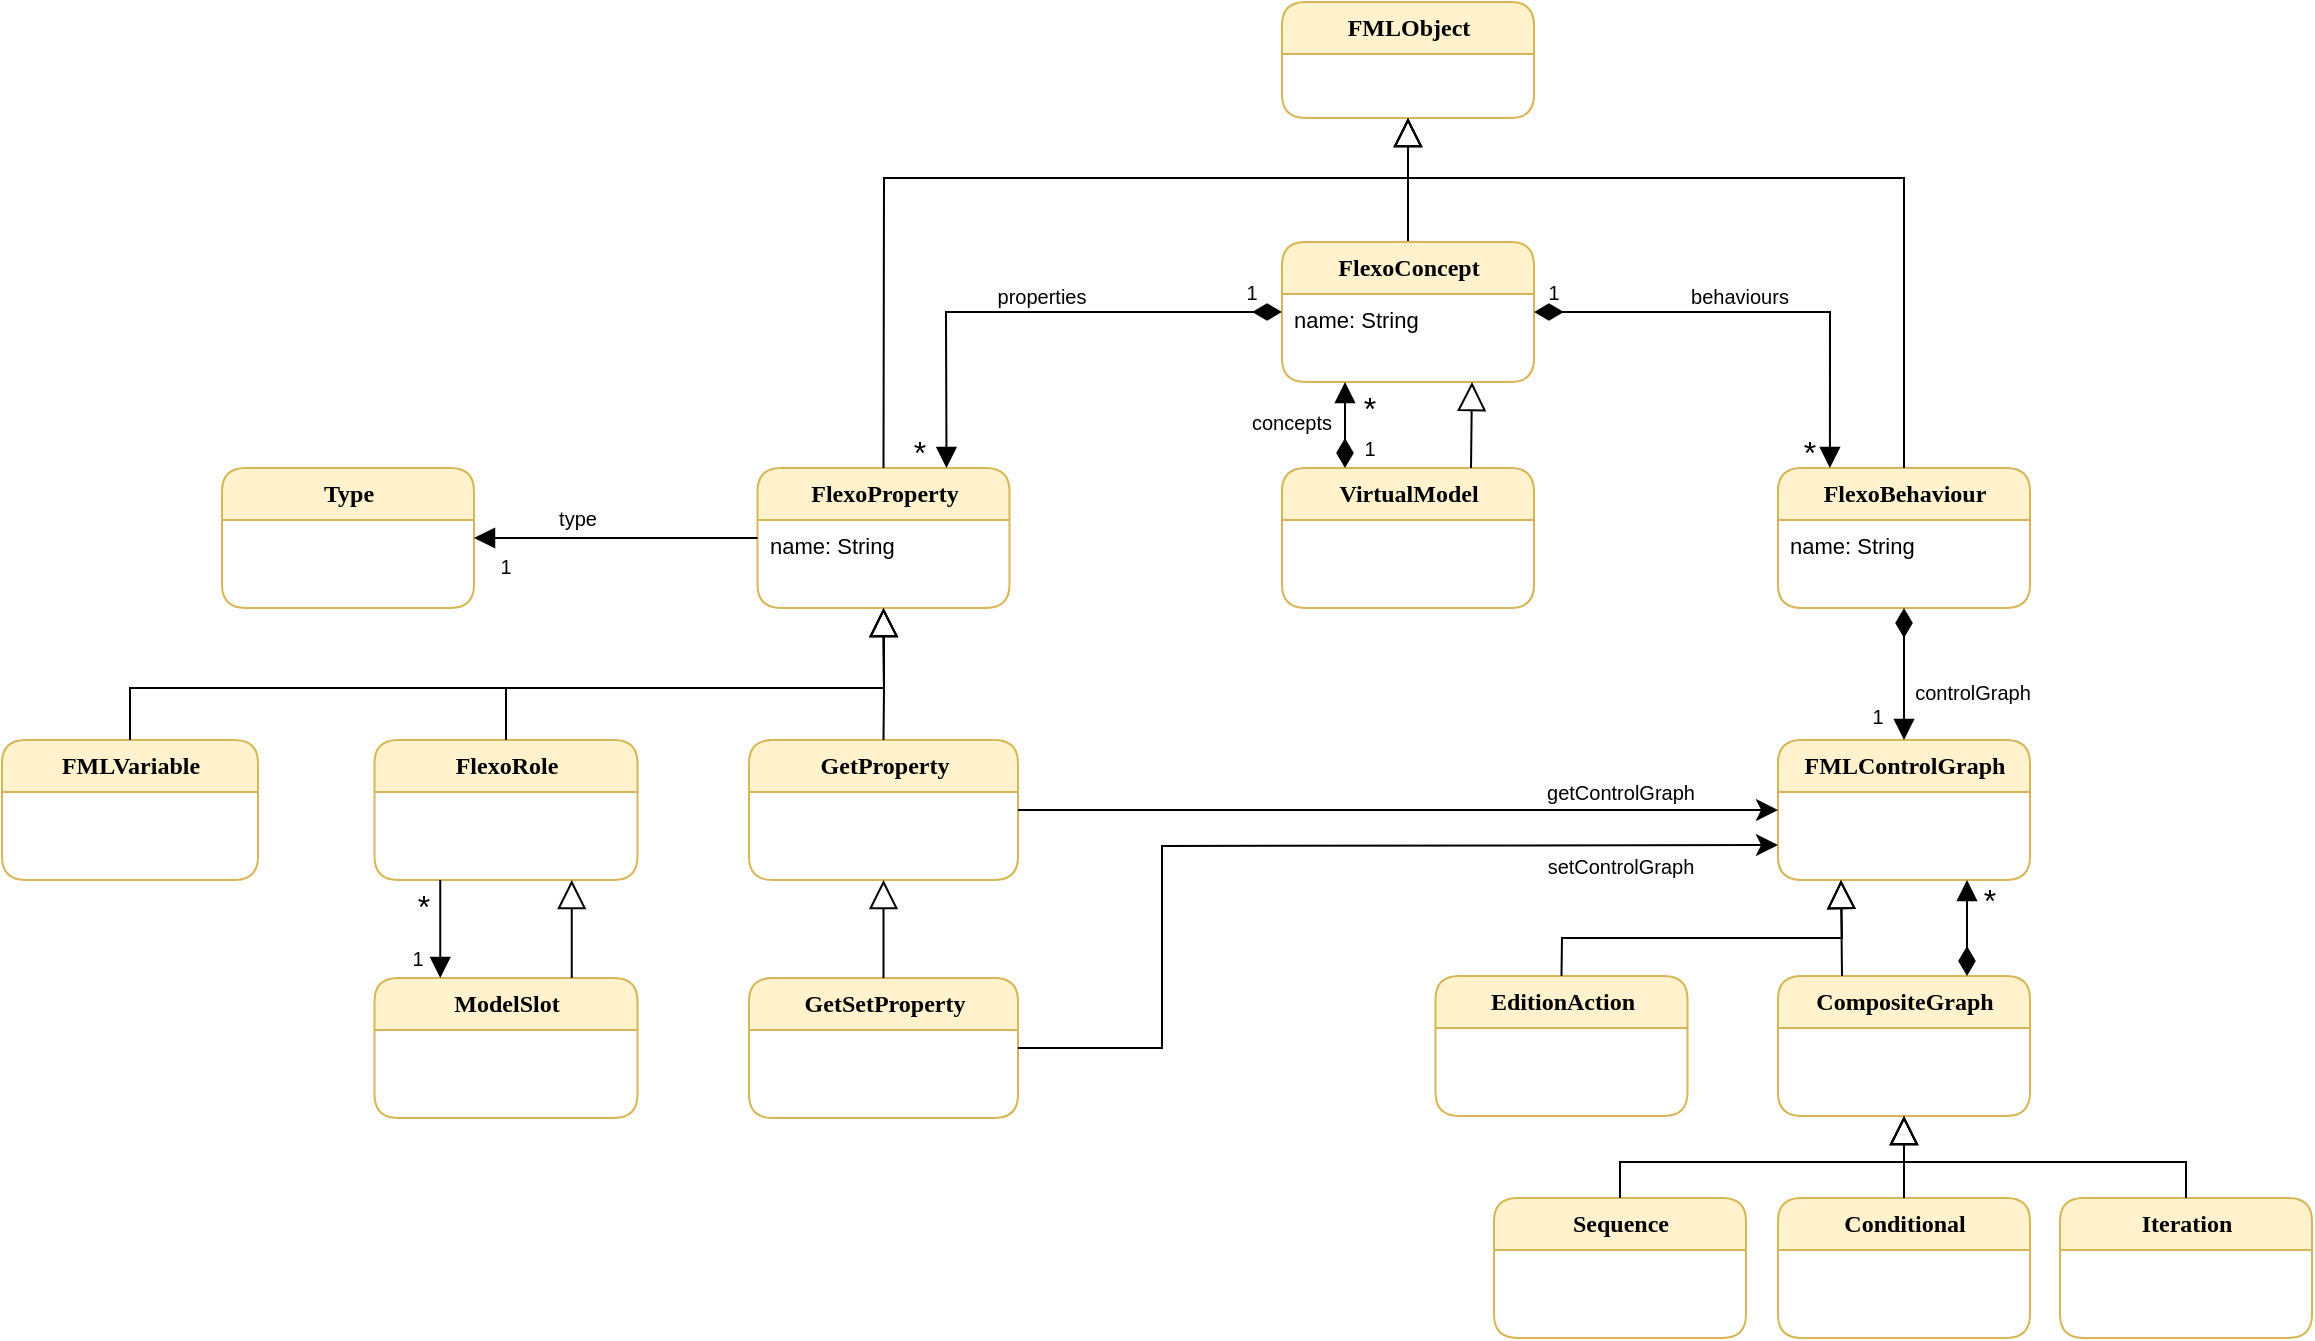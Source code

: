 <mxfile version="15.3.7" type="github">
  <diagram id="sEFRr4wUanCQYCdafpWD" name="Page-1">
    <mxGraphModel dx="2027" dy="1858" grid="1" gridSize="10" guides="1" tooltips="1" connect="1" arrows="1" fold="1" page="1" pageScale="1" pageWidth="850" pageHeight="1100" math="0" shadow="0">
      <root>
        <mxCell id="0" />
        <mxCell id="1" parent="0" />
        <mxCell id="y19e_6FGH_JvGNeWYl3u-1" value="&lt;font style=&quot;font-size: 12px&quot;&gt;&lt;b&gt;FMLObject&lt;/b&gt;&lt;/font&gt;" style="swimlane;html=1;fontStyle=0;childLayout=stackLayout;horizontal=1;startSize=26;fillColor=#fff2cc;horizontalStack=0;resizeParent=1;resizeLast=0;collapsible=1;marginBottom=0;swimlaneFillColor=#ffffff;rounded=1;shadow=0;comic=0;labelBackgroundColor=none;strokeWidth=1;fontFamily=Verdana;fontSize=10;align=center;strokeColor=#d6b656;sketch=0;swimlaneLine=1;glass=0;" parent="1" vertex="1">
          <mxGeometry x="-90" y="-1080" width="126" height="58" as="geometry" />
        </mxCell>
        <mxCell id="y19e_6FGH_JvGNeWYl3u-2" value="" style="endArrow=block;endSize=12;endFill=0;html=1;exitX=0.5;exitY=0;exitDx=0;exitDy=0;rounded=0;" parent="1" source="y19e_6FGH_JvGNeWYl3u-3" target="y19e_6FGH_JvGNeWYl3u-1" edge="1">
          <mxGeometry width="160" relative="1" as="geometry">
            <mxPoint x="-311" y="-620" as="sourcePoint" />
            <mxPoint x="-136" y="-682" as="targetPoint" />
          </mxGeometry>
        </mxCell>
        <mxCell id="y19e_6FGH_JvGNeWYl3u-3" value="&lt;font style=&quot;font-size: 12px&quot;&gt;&lt;b&gt;FlexoConcept&lt;/b&gt;&lt;/font&gt;" style="swimlane;html=1;fontStyle=0;childLayout=stackLayout;horizontal=1;startSize=26;fillColor=#fff2cc;horizontalStack=0;resizeParent=1;resizeLast=0;collapsible=1;marginBottom=0;swimlaneFillColor=#ffffff;rounded=1;shadow=0;comic=0;labelBackgroundColor=none;strokeWidth=1;fontFamily=Verdana;fontSize=10;align=center;strokeColor=#d6b656;" parent="1" vertex="1">
          <mxGeometry x="-90" y="-960" width="126" height="70" as="geometry" />
        </mxCell>
        <mxCell id="y19e_6FGH_JvGNeWYl3u-4" value="name: String" style="text;html=1;strokeColor=none;fillColor=none;align=left;verticalAlign=top;spacingLeft=4;spacingRight=4;whiteSpace=wrap;overflow=hidden;rotatable=0;points=[[0,0.5],[1,0.5]];portConstraint=eastwest;fontSize=11;" parent="y19e_6FGH_JvGNeWYl3u-3" vertex="1">
          <mxGeometry y="26" width="126" height="18" as="geometry" />
        </mxCell>
        <mxCell id="y19e_6FGH_JvGNeWYl3u-5" value="&lt;font style=&quot;font-size: 12px&quot;&gt;&lt;b&gt;FlexoProperty&lt;/b&gt;&lt;/font&gt;" style="swimlane;html=1;fontStyle=0;childLayout=stackLayout;horizontal=1;startSize=26;fillColor=#fff2cc;horizontalStack=0;resizeParent=1;resizeLast=0;collapsible=1;marginBottom=0;swimlaneFillColor=#ffffff;rounded=1;shadow=0;comic=0;labelBackgroundColor=none;strokeWidth=1;fontFamily=Verdana;fontSize=10;align=center;strokeColor=#d6b656;" parent="1" vertex="1">
          <mxGeometry x="-352.25" y="-847" width="126" height="70" as="geometry" />
        </mxCell>
        <mxCell id="y19e_6FGH_JvGNeWYl3u-6" value="name: String" style="text;html=1;strokeColor=none;fillColor=none;align=left;verticalAlign=top;spacingLeft=4;spacingRight=4;whiteSpace=wrap;overflow=hidden;rotatable=0;points=[[0,0.5],[1,0.5]];portConstraint=eastwest;fontSize=11;" parent="y19e_6FGH_JvGNeWYl3u-5" vertex="1">
          <mxGeometry y="26" width="126" height="18" as="geometry" />
        </mxCell>
        <mxCell id="y19e_6FGH_JvGNeWYl3u-7" value="" style="endArrow=block;html=1;fontSize=10;entryX=0.75;entryY=0;entryDx=0;entryDy=0;exitX=0;exitY=0.5;exitDx=0;exitDy=0;endFill=1;endSize=8;startArrow=diamondThin;startFill=1;startSize=12;rounded=0;" parent="1" source="y19e_6FGH_JvGNeWYl3u-4" target="y19e_6FGH_JvGNeWYl3u-5" edge="1">
          <mxGeometry width="50" height="50" relative="1" as="geometry">
            <mxPoint x="-158" y="-925" as="sourcePoint" />
            <mxPoint x="-182" y="-840" as="targetPoint" />
            <Array as="points">
              <mxPoint x="-258" y="-925" />
            </Array>
          </mxGeometry>
        </mxCell>
        <mxCell id="y19e_6FGH_JvGNeWYl3u-8" value="&lt;font style=&quot;font-size: 16px&quot;&gt;*&lt;/font&gt;" style="text;html=1;strokeColor=none;fillColor=none;align=center;verticalAlign=middle;whiteSpace=wrap;rounded=0;fontSize=10;" parent="1" vertex="1">
          <mxGeometry x="-276" y="-865" width="10" height="20" as="geometry" />
        </mxCell>
        <mxCell id="y19e_6FGH_JvGNeWYl3u-9" value="1" style="text;html=1;strokeColor=none;fillColor=none;align=center;verticalAlign=middle;whiteSpace=wrap;rounded=0;fontSize=10;" parent="1" vertex="1">
          <mxGeometry x="-115" y="-945" width="20" height="20" as="geometry" />
        </mxCell>
        <mxCell id="y19e_6FGH_JvGNeWYl3u-10" value="properties" style="text;html=1;strokeColor=none;fillColor=none;align=center;verticalAlign=middle;whiteSpace=wrap;rounded=0;fontSize=10;" parent="1" vertex="1">
          <mxGeometry x="-240" y="-943" width="60" height="20" as="geometry" />
        </mxCell>
        <mxCell id="y19e_6FGH_JvGNeWYl3u-11" value="&lt;font style=&quot;font-size: 12px&quot;&gt;&lt;b&gt;Type&lt;/b&gt;&lt;/font&gt;" style="swimlane;html=1;fontStyle=0;childLayout=stackLayout;horizontal=1;startSize=26;fillColor=#fff2cc;horizontalStack=0;resizeParent=1;resizeLast=0;collapsible=1;marginBottom=0;swimlaneFillColor=#ffffff;rounded=1;shadow=0;comic=0;labelBackgroundColor=none;strokeWidth=1;fontFamily=Verdana;fontSize=10;align=center;strokeColor=#d6b656;" parent="1" vertex="1">
          <mxGeometry x="-620" y="-847" width="126" height="70" as="geometry" />
        </mxCell>
        <mxCell id="y19e_6FGH_JvGNeWYl3u-12" value="" style="endArrow=block;html=1;fontSize=10;endFill=1;rounded=0;startSize=6;endSize=8;entryX=1;entryY=0.5;entryDx=0;entryDy=0;exitX=0;exitY=0.5;exitDx=0;exitDy=0;" parent="1" source="y19e_6FGH_JvGNeWYl3u-6" target="y19e_6FGH_JvGNeWYl3u-11" edge="1">
          <mxGeometry width="50" height="50" relative="1" as="geometry">
            <mxPoint x="-370" y="-790" as="sourcePoint" />
            <mxPoint x="-470" y="-860" as="targetPoint" />
          </mxGeometry>
        </mxCell>
        <mxCell id="y19e_6FGH_JvGNeWYl3u-13" value="type" style="text;html=1;strokeColor=none;fillColor=none;align=center;verticalAlign=middle;whiteSpace=wrap;rounded=0;fontSize=10;" parent="1" vertex="1">
          <mxGeometry x="-472.25" y="-832" width="60" height="20" as="geometry" />
        </mxCell>
        <mxCell id="y19e_6FGH_JvGNeWYl3u-17" value="&lt;font style=&quot;font-size: 12px&quot;&gt;&lt;b&gt;FMLVariable&lt;/b&gt;&lt;/font&gt;" style="swimlane;html=1;fontStyle=0;childLayout=stackLayout;horizontal=1;startSize=26;fillColor=#fff2cc;horizontalStack=0;resizeParent=1;resizeLast=0;collapsible=1;marginBottom=0;swimlaneFillColor=#ffffff;rounded=1;shadow=0;comic=0;labelBackgroundColor=none;strokeWidth=1;fontFamily=Verdana;fontSize=10;align=center;strokeColor=#d6b656;" parent="1" vertex="1">
          <mxGeometry x="-730" y="-711" width="128" height="70" as="geometry" />
        </mxCell>
        <mxCell id="y19e_6FGH_JvGNeWYl3u-19" value="&lt;font style=&quot;font-size: 12px&quot;&gt;&lt;b&gt;FlexoRole&lt;/b&gt;&lt;/font&gt;" style="swimlane;html=1;fontStyle=0;childLayout=stackLayout;horizontal=1;startSize=26;fillColor=#fff2cc;horizontalStack=0;resizeParent=1;resizeLast=0;collapsible=1;marginBottom=0;swimlaneFillColor=#ffffff;rounded=1;shadow=0;comic=0;labelBackgroundColor=none;strokeWidth=1;fontFamily=Verdana;fontSize=10;align=center;strokeColor=#d6b656;" parent="1" vertex="1">
          <mxGeometry x="-543.75" y="-711" width="131.5" height="70" as="geometry" />
        </mxCell>
        <mxCell id="y19e_6FGH_JvGNeWYl3u-21" value="&lt;font style=&quot;font-size: 12px&quot;&gt;&lt;b&gt;GetProperty&lt;/b&gt;&lt;/font&gt;" style="swimlane;html=1;fontStyle=0;childLayout=stackLayout;horizontal=1;startSize=26;fillColor=#fff2cc;horizontalStack=0;resizeParent=1;resizeLast=0;collapsible=1;marginBottom=0;swimlaneFillColor=#ffffff;rounded=1;shadow=0;comic=0;labelBackgroundColor=none;strokeWidth=1;fontFamily=Verdana;fontSize=10;align=center;strokeColor=#d6b656;" parent="1" vertex="1">
          <mxGeometry x="-356.5" y="-711" width="134.5" height="70" as="geometry" />
        </mxCell>
        <mxCell id="y19e_6FGH_JvGNeWYl3u-22" value="&lt;font style=&quot;font-size: 12px&quot;&gt;&lt;b&gt;GetSetProperty&lt;/b&gt;&lt;/font&gt;" style="swimlane;html=1;fontStyle=0;childLayout=stackLayout;horizontal=1;startSize=26;fillColor=#fff2cc;horizontalStack=0;resizeParent=1;resizeLast=0;collapsible=1;marginBottom=0;swimlaneFillColor=#ffffff;rounded=1;shadow=0;comic=0;labelBackgroundColor=none;strokeWidth=1;fontFamily=Verdana;fontSize=10;align=center;strokeColor=#d6b656;" parent="1" vertex="1">
          <mxGeometry x="-356.5" y="-592" width="134.5" height="70" as="geometry" />
        </mxCell>
        <mxCell id="y19e_6FGH_JvGNeWYl3u-23" value="&lt;font style=&quot;font-size: 12px&quot;&gt;&lt;b&gt;VirtualModel&lt;/b&gt;&lt;/font&gt;" style="swimlane;html=1;fontStyle=0;childLayout=stackLayout;horizontal=1;startSize=26;fillColor=#fff2cc;horizontalStack=0;resizeParent=1;resizeLast=0;collapsible=1;marginBottom=0;swimlaneFillColor=#ffffff;rounded=1;shadow=0;comic=0;labelBackgroundColor=none;strokeWidth=1;fontFamily=Verdana;fontSize=10;align=center;strokeColor=#d6b656;" parent="1" vertex="1">
          <mxGeometry x="-90" y="-847" width="126" height="70" as="geometry" />
        </mxCell>
        <mxCell id="y19e_6FGH_JvGNeWYl3u-24" value="" style="endArrow=block;endSize=12;endFill=0;html=1;exitX=0.75;exitY=0;exitDx=0;exitDy=0;rounded=0;" parent="1" source="y19e_6FGH_JvGNeWYl3u-23" edge="1">
          <mxGeometry width="160" relative="1" as="geometry">
            <mxPoint x="-17" y="-950" as="sourcePoint" />
            <mxPoint x="5" y="-890" as="targetPoint" />
          </mxGeometry>
        </mxCell>
        <mxCell id="y19e_6FGH_JvGNeWYl3u-25" value="" style="endArrow=block;html=1;fontSize=10;entryX=0.25;entryY=1;entryDx=0;entryDy=0;exitX=0.25;exitY=0;exitDx=0;exitDy=0;endFill=1;endSize=8;startArrow=diamondThin;startFill=1;startSize=12;" parent="1" source="y19e_6FGH_JvGNeWYl3u-23" target="y19e_6FGH_JvGNeWYl3u-3" edge="1">
          <mxGeometry width="50" height="50" relative="1" as="geometry">
            <mxPoint x="-86" y="-863" as="sourcePoint" />
            <mxPoint x="-190" y="-863" as="targetPoint" />
          </mxGeometry>
        </mxCell>
        <mxCell id="y19e_6FGH_JvGNeWYl3u-26" value="1" style="text;html=1;strokeColor=none;fillColor=none;align=center;verticalAlign=middle;whiteSpace=wrap;rounded=0;fontSize=10;" parent="1" vertex="1">
          <mxGeometry x="-56" y="-867" width="20" height="20" as="geometry" />
        </mxCell>
        <mxCell id="y19e_6FGH_JvGNeWYl3u-27" value="&lt;font style=&quot;font-size: 16px&quot;&gt;*&lt;/font&gt;" style="text;html=1;strokeColor=none;fillColor=none;align=center;verticalAlign=middle;whiteSpace=wrap;rounded=0;fontSize=10;" parent="1" vertex="1">
          <mxGeometry x="-51" y="-887" width="10" height="20" as="geometry" />
        </mxCell>
        <mxCell id="y19e_6FGH_JvGNeWYl3u-33" value="" style="endArrow=block;endSize=12;endFill=0;html=1;exitX=0.5;exitY=0;exitDx=0;exitDy=0;rounded=0;entryX=0.5;entryY=1;entryDx=0;entryDy=0;" parent="1" source="y19e_6FGH_JvGNeWYl3u-17" target="y19e_6FGH_JvGNeWYl3u-5" edge="1">
          <mxGeometry width="160" relative="1" as="geometry">
            <mxPoint x="-867" y="-707" as="sourcePoint" />
            <mxPoint x="-349" y="-767" as="targetPoint" />
            <Array as="points">
              <mxPoint x="-666" y="-737" />
              <mxPoint x="-289" y="-737" />
            </Array>
          </mxGeometry>
        </mxCell>
        <mxCell id="y19e_6FGH_JvGNeWYl3u-34" value="" style="endArrow=block;endSize=12;endFill=0;html=1;exitX=0.5;exitY=0;exitDx=0;exitDy=0;rounded=0;entryX=0.5;entryY=1;entryDx=0;entryDy=0;" parent="1" source="y19e_6FGH_JvGNeWYl3u-19" target="y19e_6FGH_JvGNeWYl3u-5" edge="1">
          <mxGeometry width="160" relative="1" as="geometry">
            <mxPoint x="-728" y="-707" as="sourcePoint" />
            <mxPoint x="-312" y="-767" as="targetPoint" />
            <Array as="points">
              <mxPoint x="-478" y="-737" />
              <mxPoint x="-289" y="-737" />
            </Array>
          </mxGeometry>
        </mxCell>
        <mxCell id="y19e_6FGH_JvGNeWYl3u-36" value="" style="endArrow=block;endSize=12;endFill=0;html=1;exitX=0.5;exitY=0;exitDx=0;exitDy=0;rounded=0;entryX=0.5;entryY=1;entryDx=0;entryDy=0;" parent="1" source="y19e_6FGH_JvGNeWYl3u-21" target="y19e_6FGH_JvGNeWYl3u-5" edge="1">
          <mxGeometry width="160" relative="1" as="geometry">
            <mxPoint x="-433.5" y="-707" as="sourcePoint" />
            <mxPoint x="-349" y="-767" as="targetPoint" />
            <Array as="points">
              <mxPoint x="-289" y="-737" />
            </Array>
          </mxGeometry>
        </mxCell>
        <mxCell id="y19e_6FGH_JvGNeWYl3u-37" value="" style="endArrow=block;endSize=12;endFill=0;html=1;exitX=0.5;exitY=0;exitDx=0;exitDy=0;rounded=0;entryX=0.5;entryY=1;entryDx=0;entryDy=0;" parent="1" source="y19e_6FGH_JvGNeWYl3u-22" target="y19e_6FGH_JvGNeWYl3u-21" edge="1">
          <mxGeometry width="160" relative="1" as="geometry">
            <mxPoint x="-279.25" y="-701" as="sourcePoint" />
            <mxPoint x="-349" y="-761" as="targetPoint" />
          </mxGeometry>
        </mxCell>
        <mxCell id="y19e_6FGH_JvGNeWYl3u-38" value="&lt;div&gt;&lt;font style=&quot;font-size: 12px&quot;&gt;&lt;b&gt;ModelSlot&lt;/b&gt;&lt;/font&gt;&lt;/div&gt;" style="swimlane;html=1;fontStyle=0;childLayout=stackLayout;horizontal=1;startSize=26;fillColor=#fff2cc;horizontalStack=0;resizeParent=1;resizeLast=0;collapsible=1;marginBottom=0;swimlaneFillColor=#ffffff;rounded=1;shadow=0;comic=0;labelBackgroundColor=none;strokeWidth=1;fontFamily=Verdana;fontSize=10;align=center;strokeColor=#d6b656;" parent="1" vertex="1">
          <mxGeometry x="-543.75" y="-592" width="131.5" height="70" as="geometry" />
        </mxCell>
        <mxCell id="y19e_6FGH_JvGNeWYl3u-39" value="" style="endArrow=block;endSize=12;endFill=0;html=1;exitX=0.75;exitY=0;exitDx=0;exitDy=0;rounded=0;entryX=0.75;entryY=1;entryDx=0;entryDy=0;" parent="1" source="y19e_6FGH_JvGNeWYl3u-38" target="y19e_6FGH_JvGNeWYl3u-19" edge="1">
          <mxGeometry width="160" relative="1" as="geometry">
            <mxPoint x="-468" y="-701" as="sourcePoint" />
            <mxPoint x="-493.75" y="-621" as="targetPoint" />
          </mxGeometry>
        </mxCell>
        <mxCell id="y19e_6FGH_JvGNeWYl3u-40" value="&lt;font style=&quot;font-size: 12px&quot;&gt;&lt;b&gt;FlexoBehaviour&lt;/b&gt;&lt;/font&gt;" style="swimlane;html=1;fontStyle=0;childLayout=stackLayout;horizontal=1;startSize=26;fillColor=#fff2cc;horizontalStack=0;resizeParent=1;resizeLast=0;collapsible=1;marginBottom=0;swimlaneFillColor=#ffffff;rounded=1;shadow=0;comic=0;labelBackgroundColor=none;strokeWidth=1;fontFamily=Verdana;fontSize=10;align=center;strokeColor=#d6b656;" parent="1" vertex="1">
          <mxGeometry x="158" y="-847" width="126" height="70" as="geometry" />
        </mxCell>
        <mxCell id="y19e_6FGH_JvGNeWYl3u-41" value="name: String" style="text;html=1;strokeColor=none;fillColor=none;align=left;verticalAlign=top;spacingLeft=4;spacingRight=4;whiteSpace=wrap;overflow=hidden;rotatable=0;points=[[0,0.5],[1,0.5]];portConstraint=eastwest;fontSize=11;" parent="y19e_6FGH_JvGNeWYl3u-40" vertex="1">
          <mxGeometry y="26" width="126" height="18" as="geometry" />
        </mxCell>
        <mxCell id="y19e_6FGH_JvGNeWYl3u-42" value="" style="endArrow=block;html=1;fontSize=10;entryX=0.206;entryY=0;entryDx=0;entryDy=0;exitX=1;exitY=0.5;exitDx=0;exitDy=0;endFill=1;endSize=8;startArrow=diamondThin;startFill=1;startSize=12;entryPerimeter=0;rounded=0;" parent="1" source="y19e_6FGH_JvGNeWYl3u-4" target="y19e_6FGH_JvGNeWYl3u-40" edge="1">
          <mxGeometry width="50" height="50" relative="1" as="geometry">
            <mxPoint x="192" y="-843" as="sourcePoint" />
            <mxPoint x="88" y="-843" as="targetPoint" />
            <Array as="points">
              <mxPoint x="184" y="-925" />
            </Array>
          </mxGeometry>
        </mxCell>
        <mxCell id="y19e_6FGH_JvGNeWYl3u-43" value="&lt;font style=&quot;font-size: 16px&quot;&gt;*&lt;/font&gt;" style="text;html=1;strokeColor=none;fillColor=none;align=center;verticalAlign=middle;whiteSpace=wrap;rounded=0;fontSize=10;" parent="1" vertex="1">
          <mxGeometry x="169" y="-861" width="10" height="12" as="geometry" />
        </mxCell>
        <mxCell id="y19e_6FGH_JvGNeWYl3u-44" value="1" style="text;html=1;strokeColor=none;fillColor=none;align=center;verticalAlign=middle;whiteSpace=wrap;rounded=0;fontSize=10;" parent="1" vertex="1">
          <mxGeometry x="36" y="-945" width="20" height="20" as="geometry" />
        </mxCell>
        <mxCell id="y19e_6FGH_JvGNeWYl3u-45" value="behaviours" style="text;html=1;strokeColor=none;fillColor=none;align=center;verticalAlign=middle;whiteSpace=wrap;rounded=0;fontSize=10;" parent="1" vertex="1">
          <mxGeometry x="109" y="-943" width="60" height="20" as="geometry" />
        </mxCell>
        <mxCell id="y19e_6FGH_JvGNeWYl3u-46" value="&lt;font style=&quot;font-size: 12px&quot;&gt;&lt;b&gt;FMLControlGraph&lt;/b&gt;&lt;/font&gt;" style="swimlane;html=1;fontStyle=0;childLayout=stackLayout;horizontal=1;startSize=26;fillColor=#fff2cc;horizontalStack=0;resizeParent=1;resizeLast=0;collapsible=1;marginBottom=0;swimlaneFillColor=#ffffff;rounded=1;shadow=0;comic=0;labelBackgroundColor=none;strokeWidth=1;fontFamily=Verdana;fontSize=10;align=center;strokeColor=#d6b656;" parent="1" vertex="1">
          <mxGeometry x="158" y="-711" width="126" height="70" as="geometry" />
        </mxCell>
        <mxCell id="y19e_6FGH_JvGNeWYl3u-48" value="" style="endArrow=block;html=1;fontSize=10;entryX=0.5;entryY=0;entryDx=0;entryDy=0;exitX=0.5;exitY=1;exitDx=0;exitDy=0;endFill=1;endSize=8;startArrow=diamondThin;startFill=1;startSize=12;" parent="1" source="y19e_6FGH_JvGNeWYl3u-40" target="y19e_6FGH_JvGNeWYl3u-46" edge="1">
          <mxGeometry width="50" height="50" relative="1" as="geometry">
            <mxPoint x="120.25" y="-841" as="sourcePoint" />
            <mxPoint x="120.25" y="-901" as="targetPoint" />
          </mxGeometry>
        </mxCell>
        <mxCell id="y19e_6FGH_JvGNeWYl3u-49" value="1" style="text;html=1;strokeColor=none;fillColor=none;align=center;verticalAlign=middle;whiteSpace=wrap;rounded=0;fontSize=10;" parent="1" vertex="1">
          <mxGeometry x="-488" y="-808" width="20" height="20" as="geometry" />
        </mxCell>
        <mxCell id="y19e_6FGH_JvGNeWYl3u-52" value="1" style="text;html=1;strokeColor=none;fillColor=none;align=center;verticalAlign=middle;whiteSpace=wrap;rounded=0;fontSize=10;" parent="1" vertex="1">
          <mxGeometry x="-532.25" y="-612" width="20" height="20" as="geometry" />
        </mxCell>
        <mxCell id="y19e_6FGH_JvGNeWYl3u-53" value="&lt;font style=&quot;font-size: 16px&quot;&gt;*&lt;/font&gt;" style="text;html=1;strokeColor=none;fillColor=none;align=center;verticalAlign=middle;whiteSpace=wrap;rounded=0;fontSize=10;" parent="1" vertex="1">
          <mxGeometry x="-523.75" y="-638" width="10" height="20" as="geometry" />
        </mxCell>
        <mxCell id="y19e_6FGH_JvGNeWYl3u-54" value="" style="endArrow=block;html=1;fontSize=10;exitX=0.25;exitY=1;exitDx=0;exitDy=0;endFill=1;rounded=0;startSize=6;endSize=8;entryX=0.25;entryY=0;entryDx=0;entryDy=0;" parent="1" source="y19e_6FGH_JvGNeWYl3u-19" target="y19e_6FGH_JvGNeWYl3u-38" edge="1">
          <mxGeometry width="50" height="50" relative="1" as="geometry">
            <mxPoint x="-641.75" y="-701" as="sourcePoint" />
            <mxPoint x="-641.75" y="-741" as="targetPoint" />
          </mxGeometry>
        </mxCell>
        <mxCell id="y19e_6FGH_JvGNeWYl3u-56" value="&lt;font style=&quot;font-size: 12px&quot;&gt;&lt;b&gt;EditionAction&lt;/b&gt;&lt;/font&gt;" style="swimlane;html=1;fontStyle=0;childLayout=stackLayout;horizontal=1;startSize=26;fillColor=#fff2cc;horizontalStack=0;resizeParent=1;resizeLast=0;collapsible=1;marginBottom=0;swimlaneFillColor=#ffffff;rounded=1;shadow=0;comic=0;labelBackgroundColor=none;strokeWidth=1;fontFamily=Verdana;fontSize=10;align=center;strokeColor=#d6b656;" parent="1" vertex="1">
          <mxGeometry x="-13.25" y="-593" width="126" height="70" as="geometry" />
        </mxCell>
        <mxCell id="y19e_6FGH_JvGNeWYl3u-57" value="&lt;font style=&quot;font-size: 12px&quot;&gt;&lt;b&gt;CompositeGraph&lt;/b&gt;&lt;/font&gt;" style="swimlane;html=1;fontStyle=0;childLayout=stackLayout;horizontal=1;startSize=26;fillColor=#fff2cc;horizontalStack=0;resizeParent=1;resizeLast=0;collapsible=1;marginBottom=0;swimlaneFillColor=#ffffff;rounded=1;shadow=0;comic=0;labelBackgroundColor=none;strokeWidth=1;fontFamily=Verdana;fontSize=10;align=center;strokeColor=#d6b656;" parent="1" vertex="1">
          <mxGeometry x="158" y="-593" width="126" height="70" as="geometry" />
        </mxCell>
        <mxCell id="y19e_6FGH_JvGNeWYl3u-58" value="" style="endArrow=block;endSize=12;endFill=0;html=1;rounded=0;entryX=0.25;entryY=1;entryDx=0;entryDy=0;" parent="1" target="y19e_6FGH_JvGNeWYl3u-46" edge="1">
          <mxGeometry width="160" relative="1" as="geometry">
            <mxPoint x="190" y="-593" as="sourcePoint" />
            <mxPoint x="208" y="-632" as="targetPoint" />
          </mxGeometry>
        </mxCell>
        <mxCell id="y19e_6FGH_JvGNeWYl3u-59" value="1" style="text;html=1;strokeColor=none;fillColor=none;align=center;verticalAlign=middle;whiteSpace=wrap;rounded=0;fontSize=10;" parent="1" vertex="1">
          <mxGeometry x="198" y="-733" width="20" height="20" as="geometry" />
        </mxCell>
        <mxCell id="y19e_6FGH_JvGNeWYl3u-60" value="" style="endArrow=block;html=1;fontSize=10;entryX=0.75;entryY=1;entryDx=0;entryDy=0;exitX=0.75;exitY=0;exitDx=0;exitDy=0;endFill=1;endSize=8;startArrow=diamondThin;startFill=1;startSize=12;" parent="1" source="y19e_6FGH_JvGNeWYl3u-57" target="y19e_6FGH_JvGNeWYl3u-46" edge="1">
          <mxGeometry width="50" height="50" relative="1" as="geometry">
            <mxPoint x="128" y="-602" as="sourcePoint" />
            <mxPoint x="128" y="-662" as="targetPoint" />
          </mxGeometry>
        </mxCell>
        <mxCell id="y19e_6FGH_JvGNeWYl3u-61" value="&lt;font style=&quot;font-size: 16px&quot;&gt;*&lt;/font&gt;" style="text;html=1;strokeColor=none;fillColor=none;align=center;verticalAlign=middle;whiteSpace=wrap;rounded=0;fontSize=10;" parent="1" vertex="1">
          <mxGeometry x="259" y="-641" width="10" height="20" as="geometry" />
        </mxCell>
        <mxCell id="y19e_6FGH_JvGNeWYl3u-62" value="&lt;font style=&quot;font-size: 12px&quot;&gt;&lt;b&gt;Iteration&lt;/b&gt;&lt;/font&gt;" style="swimlane;html=1;fontStyle=0;childLayout=stackLayout;horizontal=1;startSize=26;fillColor=#fff2cc;horizontalStack=0;resizeParent=1;resizeLast=0;collapsible=1;marginBottom=0;swimlaneFillColor=#ffffff;rounded=1;shadow=0;comic=0;labelBackgroundColor=none;strokeWidth=1;fontFamily=Verdana;fontSize=10;align=center;strokeColor=#d6b656;" parent="1" vertex="1">
          <mxGeometry x="299" y="-482" width="126" height="70" as="geometry" />
        </mxCell>
        <mxCell id="y19e_6FGH_JvGNeWYl3u-63" value="&lt;font style=&quot;font-size: 12px&quot;&gt;&lt;b&gt;Conditional&lt;/b&gt;&lt;/font&gt;" style="swimlane;html=1;fontStyle=0;childLayout=stackLayout;horizontal=1;startSize=26;fillColor=#fff2cc;horizontalStack=0;resizeParent=1;resizeLast=0;collapsible=1;marginBottom=0;swimlaneFillColor=#ffffff;rounded=1;shadow=0;comic=0;labelBackgroundColor=none;strokeWidth=1;fontFamily=Verdana;fontSize=10;align=center;strokeColor=#d6b656;" parent="1" vertex="1">
          <mxGeometry x="158" y="-482" width="126" height="70" as="geometry" />
        </mxCell>
        <mxCell id="y19e_6FGH_JvGNeWYl3u-64" value="&lt;font style=&quot;font-size: 12px&quot;&gt;&lt;b&gt;Sequence&lt;/b&gt;&lt;/font&gt;" style="swimlane;html=1;fontStyle=0;childLayout=stackLayout;horizontal=1;startSize=26;fillColor=#fff2cc;horizontalStack=0;resizeParent=1;resizeLast=0;collapsible=1;marginBottom=0;swimlaneFillColor=#ffffff;rounded=1;shadow=0;comic=0;labelBackgroundColor=none;strokeWidth=1;fontFamily=Verdana;fontSize=10;align=center;strokeColor=#d6b656;" parent="1" vertex="1">
          <mxGeometry x="16" y="-482" width="126" height="70" as="geometry" />
        </mxCell>
        <mxCell id="y19e_6FGH_JvGNeWYl3u-65" value="" style="endArrow=block;endSize=12;endFill=0;html=1;exitX=0.5;exitY=0;exitDx=0;exitDy=0;rounded=0;entryX=0.5;entryY=1;entryDx=0;entryDy=0;" parent="1" source="y19e_6FGH_JvGNeWYl3u-62" target="y19e_6FGH_JvGNeWYl3u-57" edge="1">
          <mxGeometry width="160" relative="1" as="geometry">
            <mxPoint x="262.5" y="-583" as="sourcePoint" />
            <mxPoint x="238" y="-512" as="targetPoint" />
            <Array as="points">
              <mxPoint x="362" y="-500" />
              <mxPoint x="221" y="-500" />
            </Array>
          </mxGeometry>
        </mxCell>
        <mxCell id="y19e_6FGH_JvGNeWYl3u-66" value="" style="endArrow=block;endSize=12;endFill=0;html=1;exitX=0.5;exitY=0;exitDx=0;exitDy=0;rounded=0;entryX=0.5;entryY=1;entryDx=0;entryDy=0;" parent="1" source="y19e_6FGH_JvGNeWYl3u-63" target="y19e_6FGH_JvGNeWYl3u-57" edge="1">
          <mxGeometry width="160" relative="1" as="geometry">
            <mxPoint x="231" y="-472" as="sourcePoint" />
            <mxPoint x="208" y="-502" as="targetPoint" />
            <Array as="points">
              <mxPoint x="221" y="-502" />
            </Array>
          </mxGeometry>
        </mxCell>
        <mxCell id="y19e_6FGH_JvGNeWYl3u-67" value="" style="endArrow=block;endSize=12;endFill=0;html=1;exitX=0.5;exitY=0;exitDx=0;exitDy=0;rounded=0;entryX=0.5;entryY=1;entryDx=0;entryDy=0;" parent="1" source="y19e_6FGH_JvGNeWYl3u-64" target="y19e_6FGH_JvGNeWYl3u-57" edge="1">
          <mxGeometry width="160" relative="1" as="geometry">
            <mxPoint x="114" y="-472" as="sourcePoint" />
            <mxPoint x="138" y="-502" as="targetPoint" />
            <Array as="points">
              <mxPoint x="79" y="-500" />
              <mxPoint x="221" y="-500" />
            </Array>
          </mxGeometry>
        </mxCell>
        <mxCell id="y19e_6FGH_JvGNeWYl3u-68" value="" style="endArrow=block;endSize=12;endFill=0;html=1;rounded=0;exitX=0.5;exitY=0;exitDx=0;exitDy=0;entryX=0.25;entryY=1;entryDx=0;entryDy=0;" parent="1" source="y19e_6FGH_JvGNeWYl3u-56" target="y19e_6FGH_JvGNeWYl3u-46" edge="1">
          <mxGeometry width="160" relative="1" as="geometry">
            <mxPoint x="199.5" y="-583" as="sourcePoint" />
            <mxPoint x="138" y="-632" as="targetPoint" />
            <Array as="points">
              <mxPoint x="50" y="-612" />
              <mxPoint x="190" y="-612" />
            </Array>
          </mxGeometry>
        </mxCell>
        <mxCell id="y19e_6FGH_JvGNeWYl3u-70" value="" style="endArrow=block;endSize=12;endFill=0;html=1;exitX=0.5;exitY=0;exitDx=0;exitDy=0;rounded=0;entryX=0.5;entryY=1;entryDx=0;entryDy=0;" parent="1" source="y19e_6FGH_JvGNeWYl3u-40" target="y19e_6FGH_JvGNeWYl3u-1" edge="1">
          <mxGeometry width="160" relative="1" as="geometry">
            <mxPoint x="1" y="-950" as="sourcePoint" />
            <mxPoint x="1" y="-1000" as="targetPoint" />
            <Array as="points">
              <mxPoint x="221" y="-992" />
              <mxPoint x="-27" y="-992" />
            </Array>
          </mxGeometry>
        </mxCell>
        <mxCell id="y19e_6FGH_JvGNeWYl3u-71" value="" style="endArrow=block;endSize=12;endFill=0;html=1;exitX=0.5;exitY=0;exitDx=0;exitDy=0;rounded=0;entryX=0.5;entryY=1;entryDx=0;entryDy=0;" parent="1" source="y19e_6FGH_JvGNeWYl3u-5" target="y19e_6FGH_JvGNeWYl3u-1" edge="1">
          <mxGeometry width="160" relative="1" as="geometry">
            <mxPoint x="231" y="-837" as="sourcePoint" />
            <mxPoint x="1" y="-1000" as="targetPoint" />
            <Array as="points">
              <mxPoint x="-289" y="-992" />
              <mxPoint x="-27" y="-992" />
            </Array>
          </mxGeometry>
        </mxCell>
        <mxCell id="y19e_6FGH_JvGNeWYl3u-72" value="" style="endArrow=classic;html=1;fontSize=10;exitX=1;exitY=0.5;exitDx=0;exitDy=0;endFill=1;rounded=0;startSize=6;endSize=8;entryX=0;entryY=0.5;entryDx=0;entryDy=0;" parent="1" source="y19e_6FGH_JvGNeWYl3u-21" edge="1">
          <mxGeometry width="50" height="50" relative="1" as="geometry">
            <mxPoint x="-499.125" y="-701" as="sourcePoint" />
            <mxPoint x="158" y="-676" as="targetPoint" />
          </mxGeometry>
        </mxCell>
        <mxCell id="y19e_6FGH_JvGNeWYl3u-73" value="" style="endArrow=classic;html=1;fontSize=10;exitX=1;exitY=0.5;exitDx=0;exitDy=0;endFill=1;rounded=0;startSize=6;endSize=8;entryX=0;entryY=0.75;entryDx=0;entryDy=0;" parent="1" source="y19e_6FGH_JvGNeWYl3u-22" target="y19e_6FGH_JvGNeWYl3u-46" edge="1">
          <mxGeometry width="50" height="50" relative="1" as="geometry">
            <mxPoint x="-92" y="-666" as="sourcePoint" />
            <mxPoint x="168" y="-666" as="targetPoint" />
            <Array as="points">
              <mxPoint x="-150" y="-557" />
              <mxPoint x="-150" y="-658" />
            </Array>
          </mxGeometry>
        </mxCell>
        <mxCell id="y19e_6FGH_JvGNeWYl3u-74" value="getControlGraph" style="text;html=1;strokeColor=none;fillColor=none;align=center;verticalAlign=middle;whiteSpace=wrap;rounded=0;fontSize=10;" parent="1" vertex="1">
          <mxGeometry x="30.5" y="-695" width="97" height="20" as="geometry" />
        </mxCell>
        <mxCell id="y19e_6FGH_JvGNeWYl3u-75" value="setControlGraph" style="text;html=1;strokeColor=none;fillColor=none;align=center;verticalAlign=middle;whiteSpace=wrap;rounded=0;fontSize=10;" parent="1" vertex="1">
          <mxGeometry x="30.5" y="-658" width="97" height="20" as="geometry" />
        </mxCell>
        <mxCell id="y19e_6FGH_JvGNeWYl3u-76" value="controlGraph" style="text;html=1;strokeColor=none;fillColor=none;align=center;verticalAlign=middle;whiteSpace=wrap;rounded=0;fontSize=10;" parent="1" vertex="1">
          <mxGeometry x="207" y="-745" width="97" height="20" as="geometry" />
        </mxCell>
        <mxCell id="y19e_6FGH_JvGNeWYl3u-77" value="concepts" style="text;html=1;strokeColor=none;fillColor=none;align=center;verticalAlign=middle;whiteSpace=wrap;rounded=0;fontSize=10;" parent="1" vertex="1">
          <mxGeometry x="-115" y="-880" width="60" height="20" as="geometry" />
        </mxCell>
      </root>
    </mxGraphModel>
  </diagram>
</mxfile>

